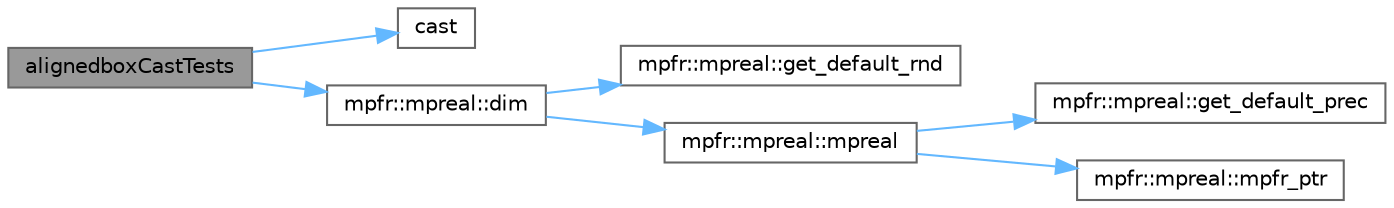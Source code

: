 digraph "alignedboxCastTests"
{
 // LATEX_PDF_SIZE
  bgcolor="transparent";
  edge [fontname=Helvetica,fontsize=10,labelfontname=Helvetica,labelfontsize=10];
  node [fontname=Helvetica,fontsize=10,shape=box,height=0.2,width=0.4];
  rankdir="LR";
  Node1 [id="Node000001",label="alignedboxCastTests",height=0.2,width=0.4,color="gray40", fillcolor="grey60", style="filled", fontcolor="black",tooltip=" "];
  Node1 -> Node2 [id="edge1_Node000001_Node000002",color="steelblue1",style="solid",tooltip=" "];
  Node2 [id="Node000002",label="cast",height=0.2,width=0.4,color="grey40", fillcolor="white", style="filled",URL="$_common_cwise_unary_ops_8h.html#aa89d007196125d10fa7d6e19811aca05",tooltip=" "];
  Node1 -> Node3 [id="edge2_Node000001_Node000003",color="steelblue1",style="solid",tooltip=" "];
  Node3 [id="Node000003",label="mpfr::mpreal::dim",height=0.2,width=0.4,color="grey40", fillcolor="white", style="filled",URL="$classmpfr_1_1mpreal.html#a04c6cbe7deabccaf14db288da03116df",tooltip=" "];
  Node3 -> Node4 [id="edge3_Node000003_Node000004",color="steelblue1",style="solid",tooltip=" "];
  Node4 [id="Node000004",label="mpfr::mpreal::get_default_rnd",height=0.2,width=0.4,color="grey40", fillcolor="white", style="filled",URL="$classmpfr_1_1mpreal.html#ae0bdf9ca1838bd5851ac1c7c6b360553",tooltip=" "];
  Node3 -> Node5 [id="edge4_Node000003_Node000005",color="steelblue1",style="solid",tooltip=" "];
  Node5 [id="Node000005",label="mpfr::mpreal::mpreal",height=0.2,width=0.4,color="grey40", fillcolor="white", style="filled",URL="$classmpfr_1_1mpreal.html#a9c370c68865b32775c1c1cb5123cea90",tooltip=" "];
  Node5 -> Node6 [id="edge5_Node000005_Node000006",color="steelblue1",style="solid",tooltip=" "];
  Node6 [id="Node000006",label="mpfr::mpreal::get_default_prec",height=0.2,width=0.4,color="grey40", fillcolor="white", style="filled",URL="$classmpfr_1_1mpreal.html#aae18e3b781bffbf4fd9938d4d3043aa1",tooltip=" "];
  Node5 -> Node7 [id="edge6_Node000005_Node000007",color="steelblue1",style="solid",tooltip=" "];
  Node7 [id="Node000007",label="mpfr::mpreal::mpfr_ptr",height=0.2,width=0.4,color="grey40", fillcolor="white", style="filled",URL="$classmpfr_1_1mpreal.html#af4e3b56888463376c675cac70b6ceca3",tooltip=" "];
}
